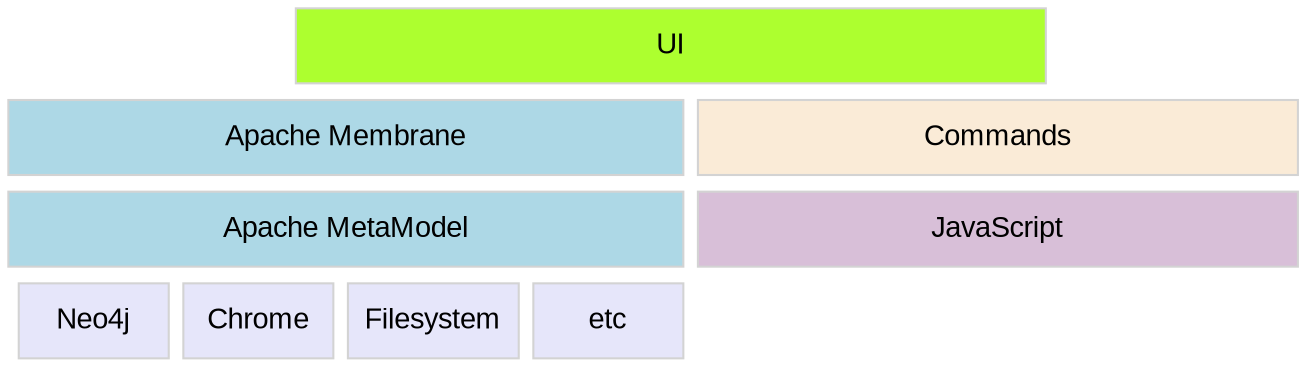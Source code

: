 graph layers {

  //-------------------------------------------------------------------------
  // styles
  //-------------------------------------------------------------------------
  rankdir=TB; // top to bottom
  nodesep=0.1;
  ranksep=0.1;
  node [ shape=box, color=lightgray, fillcolor=lightblue, style=filled, fontname=Arial, width=6, height=0.5 ];
  edge [ style=invis ];

  //-------------------------------------------------------------------------
  // nodes
  //-------------------------------------------------------------------------
  ui [ label="UI", fillcolor=greenyellow, width=5 ];
  membrane [ label="Apache Membrane", width=4.5 ];
  metamodel [ label="Apache MetaModel", width=4.5 ];
  neo4j [ label="Neo4j", fillcolor=lavender, width=1 ];
  bookmarks [ label="Chrome", fillcolor=lavender, width=1 ];
  filesys [ label="Filesystem", fillcolor=lavender, width=1 ];
  etc [ label="etc", fillcolor=lavender, width=1 ];
  commands [ label="Commands", fillcolor=antiquewhite, width=4 ];
  language [ label="JavaScript", fillcolor=thistle, width=4 ];

  //-------------------------------------------------------------------------
  // edges
  //-------------------------------------------------------------------------
  ui -- commands;
  commands -- language;
  ui -- membrane;
  membrane -- metamodel;
  metamodel -- neo4j;
  metamodel -- bookmarks;
  metamodel -- filesys;
  metamodel -- etc;

  //-------------------------------------------------------------------------
  // ranks
  //-------------------------------------------------------------------------
  // { rank=same; };
}
